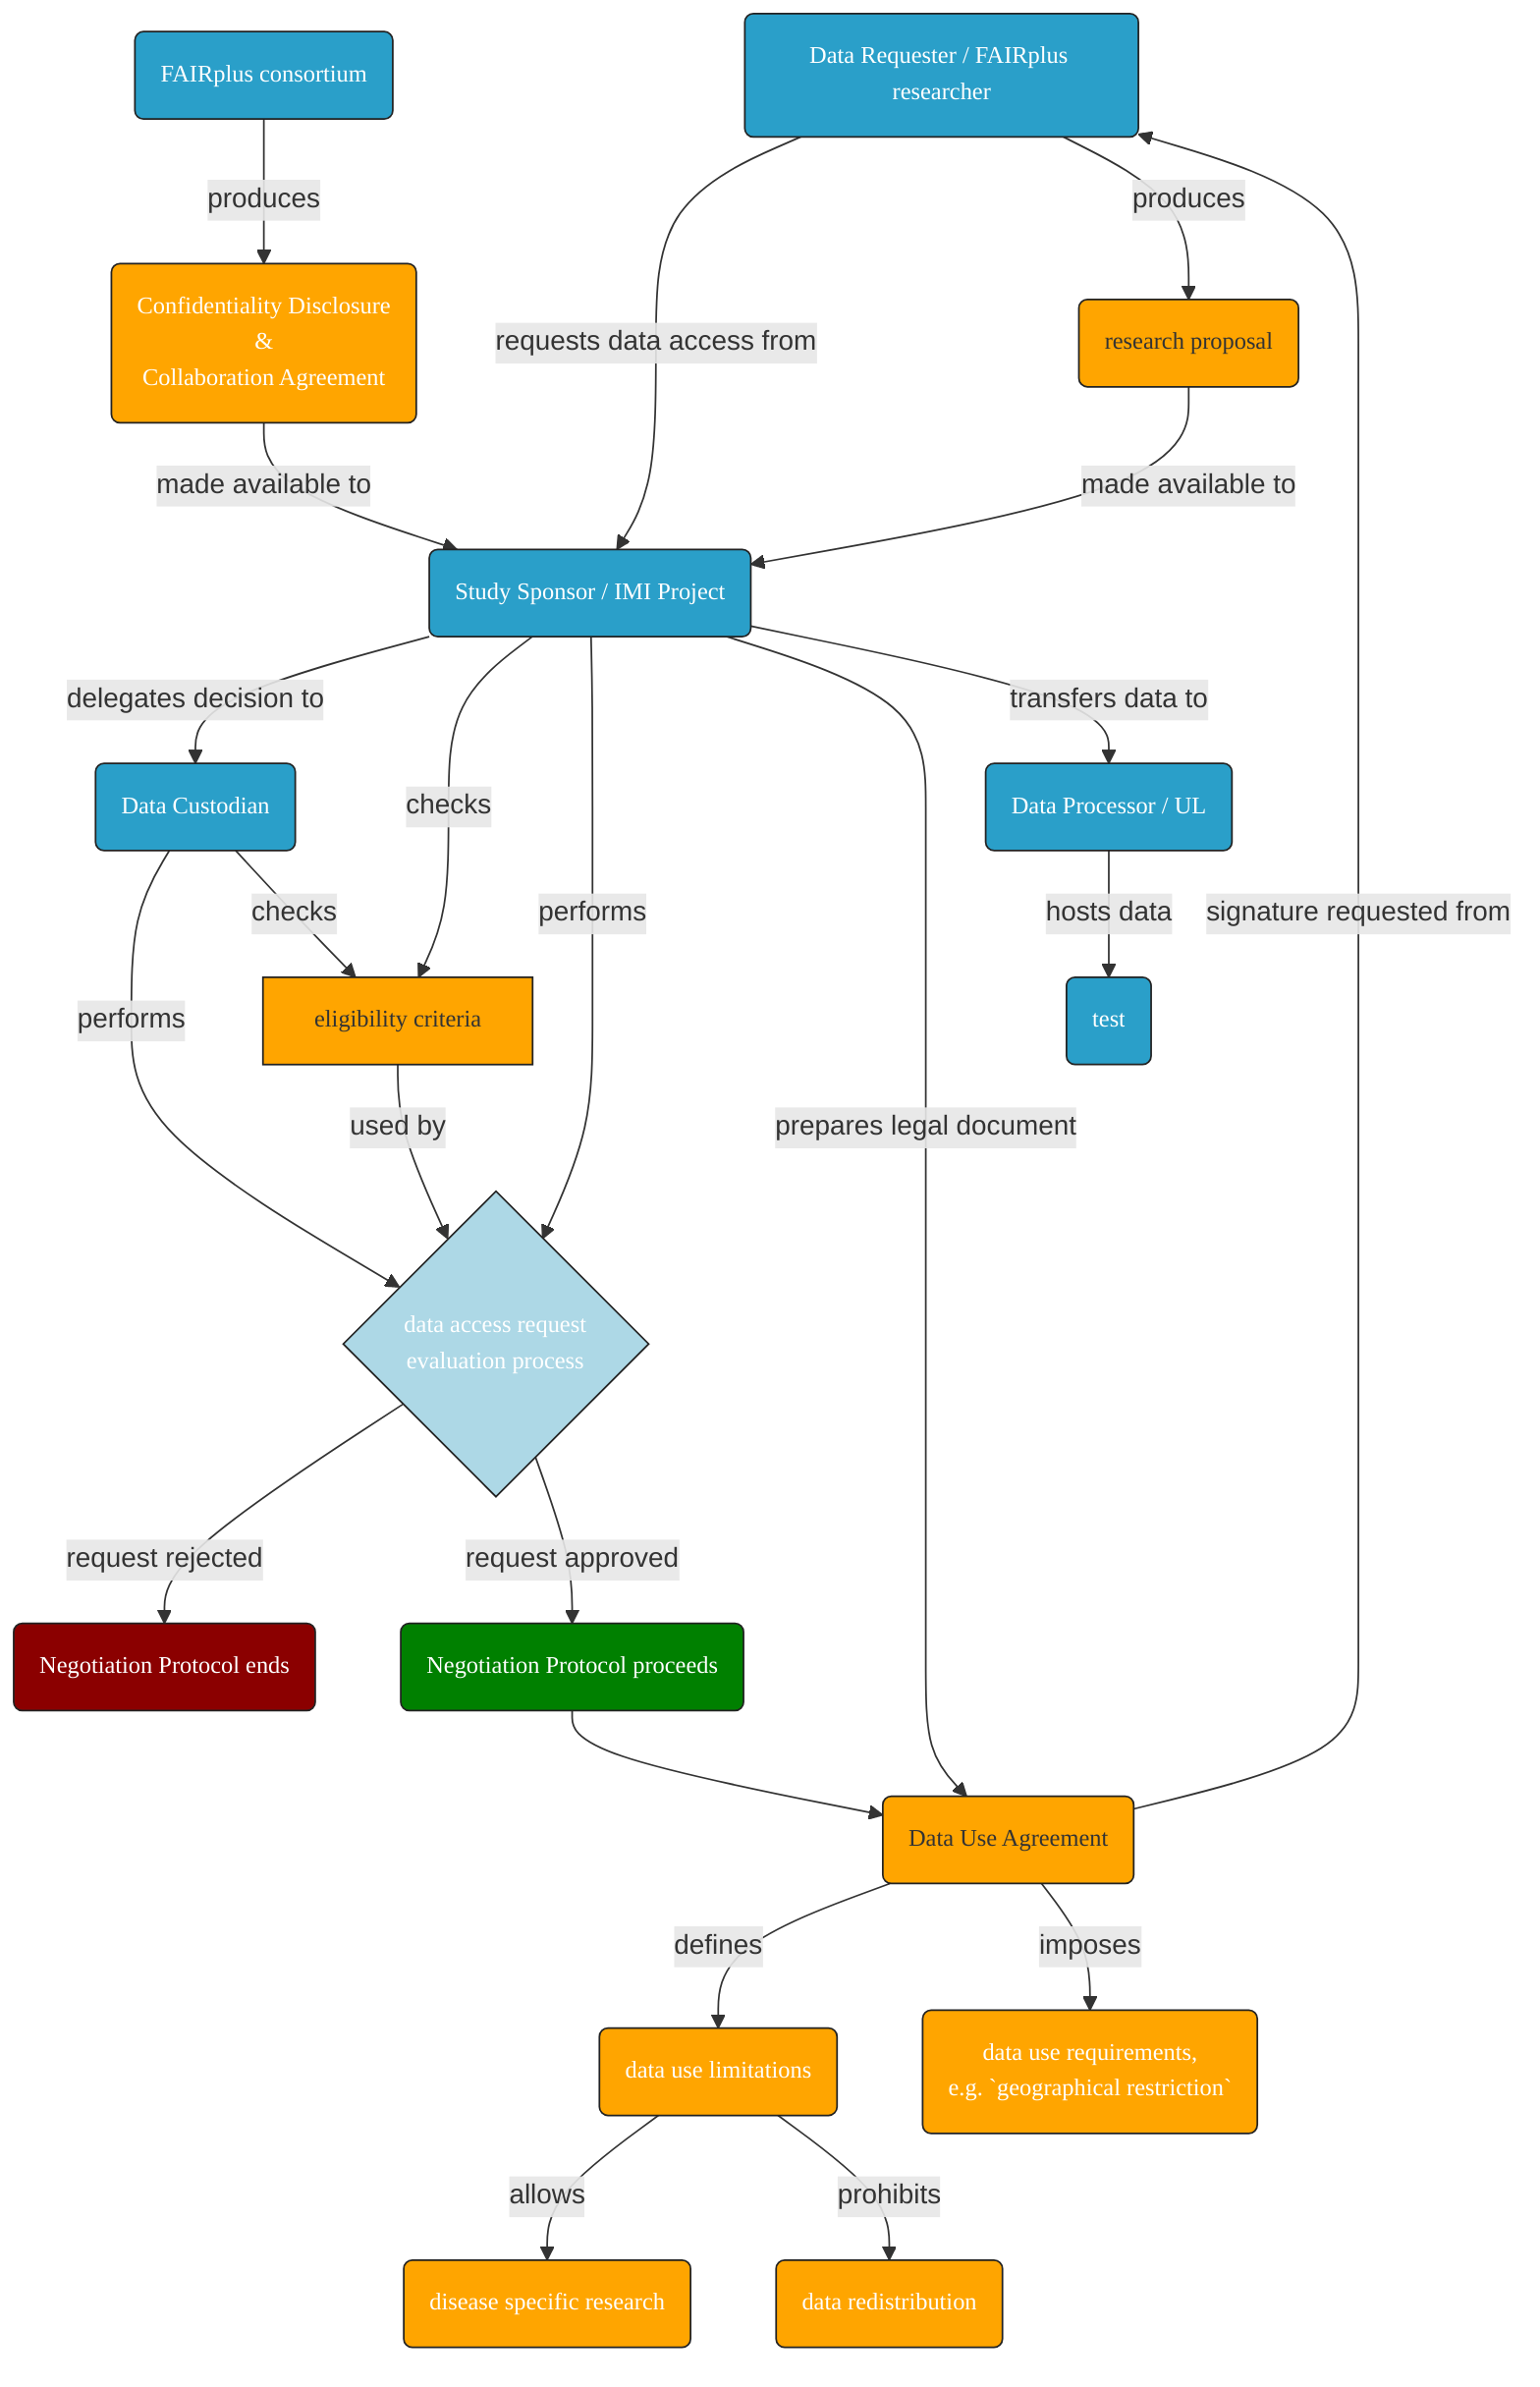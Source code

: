 graph TD
A0(Data Requester / FAIRplus researcher):::box1 -->|requests data access from|B(Study Sponsor / IMI Project):::box1
A0 -->|produces|A1(research proposal):::box2
A11:::box1 -->|made available to|B(Study Sponsor / IMI Project):::box1
A00(FAIRplus consortium):::box1 -->|produces|A11(Confidentiality Disclosure <br> & <br> Collaboration Agreement):::box2
B-->|delegates decision to|B0
B0(Data Custodian):::box1 -->|performs|D

A1 -->|made available to|B
  B -->|checks|C1
  B0 -->|checks|C1
  C1[eligibility criteria]:::box2 -->|used by|D
  B -->|performs|D{data access request <br> evaluation  process}:::box4
  D -->|request rejected| A2(Negotiation Protocol ends):::box
  D -->|request approved|D1(Negotiation Protocol proceeds):::box3
  D1 -->F
  B -->|prepares legal document|F(Data Use Agreement):::box2

  F -->|defines|G(data use limitations):::box5
  G -->|allows|G1(disease specific research):::box5
  F -->|imposes|F3(data use requirements, <br> e.g. `geographical restriction`):::box5
  G -->|prohibits|F2(data redistribution):::box5
  F -->|signature requested from|A0

  UL(Data Processor / UL):::box1 -->|hosts data|I(test):::box1
  B-->|transfers data to|UL

  classDef box1 font-family:avenir,font-size:14px,fill:#2a9fc9,stroke:#222,color:#fff,stroke-width:1px
  classDef box2 font-family:avenir,font-size:14px,fill:orange,stroke:#222,color:#red,stroke-width:1px
  classDef box font-family:avenir,font-size:14px,fill:darkred,stroke:#222,color:#fff,stroke-width:1px
  classDef box3 font-family:avenir,font-size:14px,fill:green,stroke:#222,color:#fff,stroke-width:1px
  classDef box4 font-family:avenir,font-size:14px,fill:lightblue,stroke:#222,color:#fff,stroke-width:1px
  classDef box5 font-family:avenir,font-size:14px,fill:orange,stroke:#222,color:#fff,stroke-width:1px